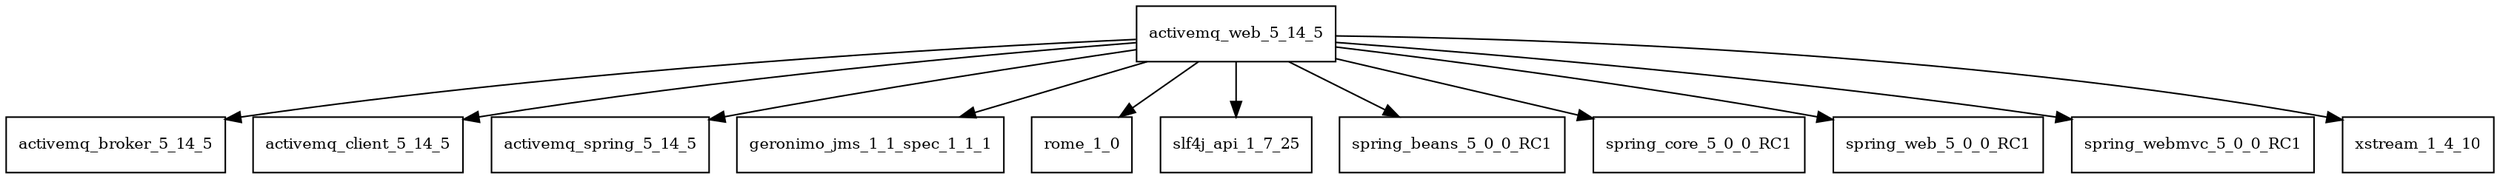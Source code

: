 digraph activemq_web_5_14_5_dependencies {
  node [shape = box, fontsize=10.0];
  activemq_web_5_14_5 -> activemq_broker_5_14_5;
  activemq_web_5_14_5 -> activemq_client_5_14_5;
  activemq_web_5_14_5 -> activemq_spring_5_14_5;
  activemq_web_5_14_5 -> geronimo_jms_1_1_spec_1_1_1;
  activemq_web_5_14_5 -> rome_1_0;
  activemq_web_5_14_5 -> slf4j_api_1_7_25;
  activemq_web_5_14_5 -> spring_beans_5_0_0_RC1;
  activemq_web_5_14_5 -> spring_core_5_0_0_RC1;
  activemq_web_5_14_5 -> spring_web_5_0_0_RC1;
  activemq_web_5_14_5 -> spring_webmvc_5_0_0_RC1;
  activemq_web_5_14_5 -> xstream_1_4_10;
}

